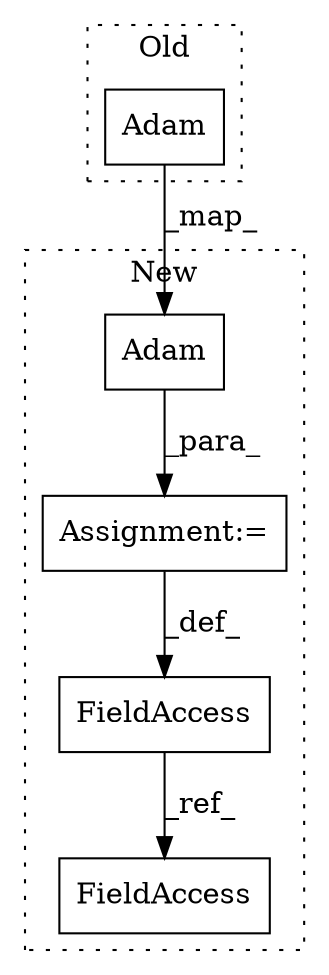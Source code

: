 digraph G {
subgraph cluster0 {
1 [label="Adam" a="32" s="3177,3206" l="5,1" shape="box"];
label = "Old";
style="dotted";
}
subgraph cluster1 {
2 [label="Adam" a="32" s="3096,3125" l="5,1" shape="box"];
3 [label="Assignment:=" a="7" s="3141" l="1" shape="box"];
4 [label="FieldAccess" a="22" s="3132" l="9" shape="box"];
5 [label="FieldAccess" a="22" s="3319" l="9" shape="box"];
label = "New";
style="dotted";
}
1 -> 2 [label="_map_"];
2 -> 3 [label="_para_"];
3 -> 4 [label="_def_"];
4 -> 5 [label="_ref_"];
}